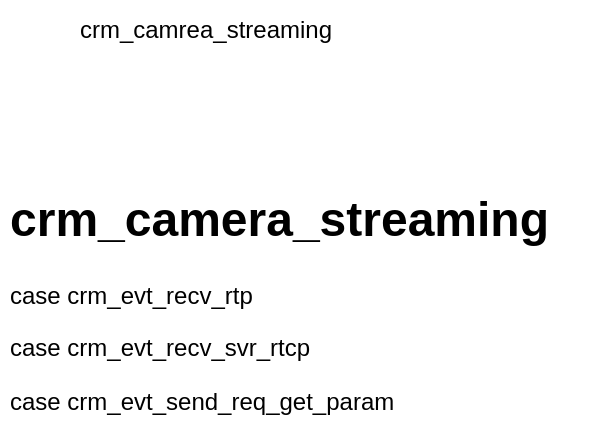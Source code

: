 <mxfile version="21.6.5" type="github">
  <diagram name="페이지-1" id="Zve-fHR-Un429lLLsyZV">
    <mxGraphModel dx="875" dy="475" grid="0" gridSize="10" guides="1" tooltips="1" connect="1" arrows="1" fold="1" page="0" pageScale="1" pageWidth="827" pageHeight="1169" math="0" shadow="0">
      <root>
        <mxCell id="0" />
        <mxCell id="1" parent="0" />
        <mxCell id="9Oerc0TwXwgJ3sRY2UXw-3" value="crm_camrea_streaming" style="text;html=1;strokeColor=none;fillColor=none;align=center;verticalAlign=middle;whiteSpace=wrap;rounded=0;" vertex="1" parent="1">
          <mxGeometry x="54" y="134" width="158" height="30" as="geometry" />
        </mxCell>
        <mxCell id="9Oerc0TwXwgJ3sRY2UXw-4" value="&lt;h1&gt;crm_camera_streaming&lt;/h1&gt;&lt;p&gt;case crm_evt_recv_rtp&lt;/p&gt;&lt;p&gt;case crm_evt_recv_svr_rtcp&lt;/p&gt;&lt;p&gt;case crm_evt_send_req_get_param&lt;/p&gt;" style="text;html=1;strokeColor=none;fillColor=none;spacing=5;spacingTop=-20;whiteSpace=wrap;overflow=hidden;rounded=0;" vertex="1" parent="1">
          <mxGeometry x="30" y="224" width="299" height="120" as="geometry" />
        </mxCell>
      </root>
    </mxGraphModel>
  </diagram>
</mxfile>
